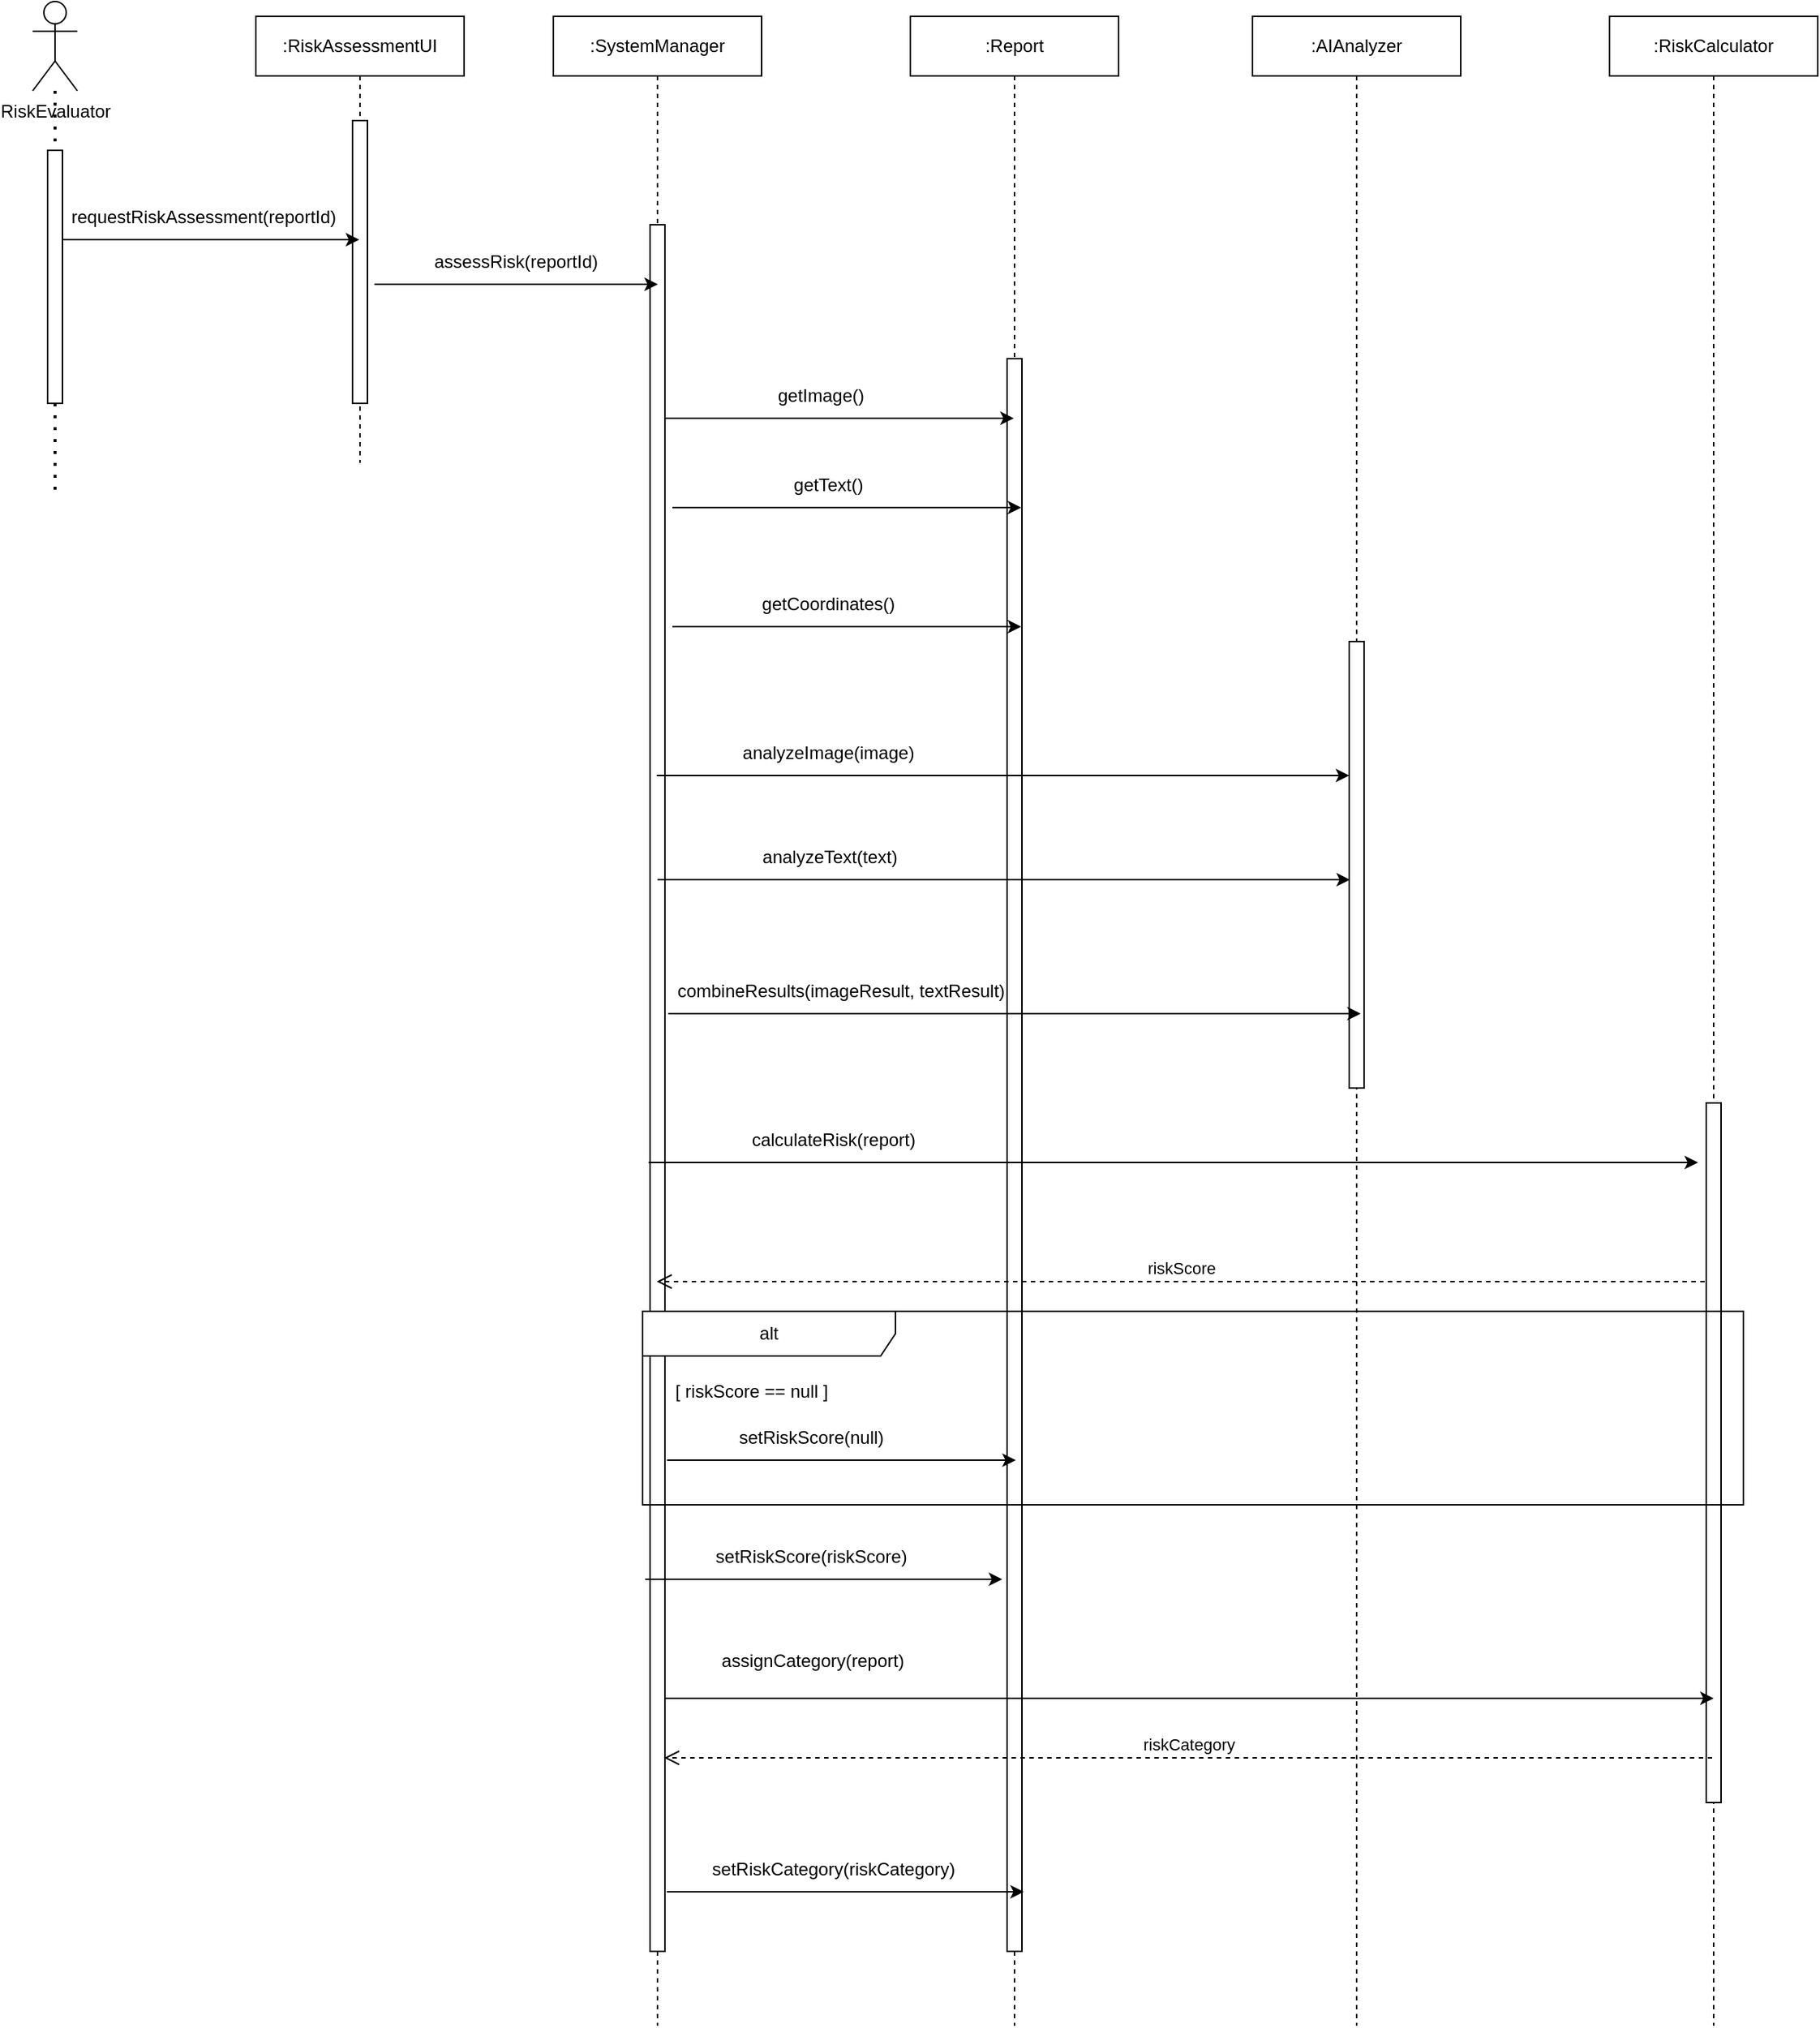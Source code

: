 <mxfile version="26.1.1">
  <diagram name="Page-1" id="2YBvvXClWsGukQMizWep">
    <mxGraphModel dx="1613" dy="776" grid="1" gridSize="10" guides="1" tooltips="1" connect="1" arrows="1" fold="1" page="1" pageScale="1000" pageWidth="850" pageHeight="1100" math="0" shadow="0">
      <root>
        <mxCell id="0" />
        <mxCell id="1" parent="0" />
        <mxCell id="aM9ryv3xv72pqoxQDRHE-1" value=":RiskAssessmentUI" style="shape=umlLifeline;perimeter=lifelinePerimeter;whiteSpace=wrap;html=1;container=0;dropTarget=0;collapsible=0;recursiveResize=0;outlineConnect=0;portConstraint=eastwest;newEdgeStyle={&quot;edgeStyle&quot;:&quot;elbowEdgeStyle&quot;,&quot;elbow&quot;:&quot;vertical&quot;,&quot;curved&quot;:0,&quot;rounded&quot;:0};" parent="1" vertex="1">
          <mxGeometry x="520" y="120" width="140" height="300" as="geometry" />
        </mxCell>
        <mxCell id="aM9ryv3xv72pqoxQDRHE-2" value="" style="html=1;points=[];perimeter=orthogonalPerimeter;outlineConnect=0;targetShapes=umlLifeline;portConstraint=eastwest;newEdgeStyle={&quot;edgeStyle&quot;:&quot;elbowEdgeStyle&quot;,&quot;elbow&quot;:&quot;vertical&quot;,&quot;curved&quot;:0,&quot;rounded&quot;:0};" parent="aM9ryv3xv72pqoxQDRHE-1" vertex="1">
          <mxGeometry x="65" y="70" width="10" height="190" as="geometry" />
        </mxCell>
        <mxCell id="1kxmyzHxg6QbUVGXGtfF-1" value="RiskEvaluator" style="shape=umlActor;verticalLabelPosition=bottom;verticalAlign=top;html=1;outlineConnect=0;" vertex="1" parent="1">
          <mxGeometry x="370" y="110" width="30" height="60" as="geometry" />
        </mxCell>
        <mxCell id="1kxmyzHxg6QbUVGXGtfF-2" value=":SystemManager&lt;span style=&quot;color: rgba(0, 0, 0, 0); font-family: monospace; font-size: 0px; text-align: start; text-wrap-mode: nowrap;&quot;&gt;%3CmxGraphModel%3E%3Croot%3E%3CmxCell%20id%3D%220%22%2F%3E%3CmxCell%20id%3D%221%22%20parent%3D%220%22%2F%3E%3CmxCell%20id%3D%222%22%20value%3D%22%3ARiskAssessmentUI%22%20style%3D%22shape%3DumlLifeline%3Bperimeter%3DlifelinePerimeter%3BwhiteSpace%3Dwrap%3Bhtml%3D1%3Bcontainer%3D0%3BdropTarget%3D0%3Bcollapsible%3D0%3BrecursiveResize%3D0%3BoutlineConnect%3D0%3BportConstraint%3Deastwest%3BnewEdgeStyle%3D%7B%26quot%3BedgeStyle%26quot%3B%3A%26quot%3BelbowEdgeStyle%26quot%3B%2C%26quot%3Belbow%26quot%3B%3A%26quot%3Bvertical%26quot%3B%2C%26quot%3Bcurved%26quot%3B%3A0%2C%26quot%3Brounded%26quot%3B%3A0%7D%3B%22%20vertex%3D%221%22%20parent%3D%221%22%3E%3CmxGeometry%20x%3D%22500%22%20y%3D%22120%22%20width%3D%22140%22%20height%3D%22300%22%20as%3D%22geometry%22%2F%3E%3C%2FmxCell%3E%3CmxCell%20id%3D%223%22%20value%3D%22%22%20style%3D%22html%3D1%3Bpoints%3D%5B%5D%3Bperimeter%3DorthogonalPerimeter%3BoutlineConnect%3D0%3BtargetShapes%3DumlLifeline%3BportConstraint%3Deastwest%3BnewEdgeStyle%3D%7B%26quot%3BedgeStyle%26quot%3B%3A%26quot%3BelbowEdgeStyle%26quot%3B%2C%26quot%3Belbow%26quot%3B%3A%26quot%3Bvertical%26quot%3B%2C%26quot%3Bcurved%26quot%3B%3A0%2C%26quot%3Brounded%26quot%3B%3A0%7D%3B%22%20vertex%3D%221%22%20parent%3D%222%22%3E%3CmxGeometry%20x%3D%2265%22%20y%3D%2270%22%20width%3D%2210%22%20height%3D%22190%22%20as%3D%22geometry%22%2F%3E%3C%2FmxCell%3E%3C%2Froot%3E%3C%2FmxGraphModel%3E&lt;/span&gt;" style="shape=umlLifeline;perimeter=lifelinePerimeter;whiteSpace=wrap;html=1;container=0;dropTarget=0;collapsible=0;recursiveResize=0;outlineConnect=0;portConstraint=eastwest;newEdgeStyle={&quot;edgeStyle&quot;:&quot;elbowEdgeStyle&quot;,&quot;elbow&quot;:&quot;vertical&quot;,&quot;curved&quot;:0,&quot;rounded&quot;:0};" vertex="1" parent="1">
          <mxGeometry x="720" y="120" width="140" height="1350" as="geometry" />
        </mxCell>
        <mxCell id="1kxmyzHxg6QbUVGXGtfF-3" value="" style="html=1;points=[];perimeter=orthogonalPerimeter;outlineConnect=0;targetShapes=umlLifeline;portConstraint=eastwest;newEdgeStyle={&quot;edgeStyle&quot;:&quot;elbowEdgeStyle&quot;,&quot;elbow&quot;:&quot;vertical&quot;,&quot;curved&quot;:0,&quot;rounded&quot;:0};" vertex="1" parent="1kxmyzHxg6QbUVGXGtfF-2">
          <mxGeometry x="65" y="140" width="10" height="1160" as="geometry" />
        </mxCell>
        <mxCell id="1kxmyzHxg6QbUVGXGtfF-4" value=":Report" style="shape=umlLifeline;perimeter=lifelinePerimeter;whiteSpace=wrap;html=1;container=0;dropTarget=0;collapsible=0;recursiveResize=0;outlineConnect=0;portConstraint=eastwest;newEdgeStyle={&quot;edgeStyle&quot;:&quot;elbowEdgeStyle&quot;,&quot;elbow&quot;:&quot;vertical&quot;,&quot;curved&quot;:0,&quot;rounded&quot;:0};" vertex="1" parent="1">
          <mxGeometry x="960" y="120" width="140" height="1350" as="geometry" />
        </mxCell>
        <mxCell id="1kxmyzHxg6QbUVGXGtfF-5" value="" style="html=1;points=[];perimeter=orthogonalPerimeter;outlineConnect=0;targetShapes=umlLifeline;portConstraint=eastwest;newEdgeStyle={&quot;edgeStyle&quot;:&quot;elbowEdgeStyle&quot;,&quot;elbow&quot;:&quot;vertical&quot;,&quot;curved&quot;:0,&quot;rounded&quot;:0};" vertex="1" parent="1kxmyzHxg6QbUVGXGtfF-4">
          <mxGeometry x="65" y="230" width="10" height="1070" as="geometry" />
        </mxCell>
        <mxCell id="1kxmyzHxg6QbUVGXGtfF-6" value=":AIAnalyzer" style="shape=umlLifeline;perimeter=lifelinePerimeter;whiteSpace=wrap;html=1;container=0;dropTarget=0;collapsible=0;recursiveResize=0;outlineConnect=0;portConstraint=eastwest;newEdgeStyle={&quot;edgeStyle&quot;:&quot;elbowEdgeStyle&quot;,&quot;elbow&quot;:&quot;vertical&quot;,&quot;curved&quot;:0,&quot;rounded&quot;:0};" vertex="1" parent="1">
          <mxGeometry x="1190" y="120" width="140" height="1350" as="geometry" />
        </mxCell>
        <mxCell id="1kxmyzHxg6QbUVGXGtfF-7" value="" style="html=1;points=[];perimeter=orthogonalPerimeter;outlineConnect=0;targetShapes=umlLifeline;portConstraint=eastwest;newEdgeStyle={&quot;edgeStyle&quot;:&quot;elbowEdgeStyle&quot;,&quot;elbow&quot;:&quot;vertical&quot;,&quot;curved&quot;:0,&quot;rounded&quot;:0};" vertex="1" parent="1kxmyzHxg6QbUVGXGtfF-6">
          <mxGeometry x="65" y="420" width="10" height="300" as="geometry" />
        </mxCell>
        <mxCell id="1kxmyzHxg6QbUVGXGtfF-8" value=":RiskCalculator" style="shape=umlLifeline;perimeter=lifelinePerimeter;whiteSpace=wrap;html=1;container=0;dropTarget=0;collapsible=0;recursiveResize=0;outlineConnect=0;portConstraint=eastwest;newEdgeStyle={&quot;edgeStyle&quot;:&quot;elbowEdgeStyle&quot;,&quot;elbow&quot;:&quot;vertical&quot;,&quot;curved&quot;:0,&quot;rounded&quot;:0};" vertex="1" parent="1">
          <mxGeometry x="1430" y="120" width="140" height="1350" as="geometry" />
        </mxCell>
        <mxCell id="1kxmyzHxg6QbUVGXGtfF-9" value="" style="html=1;points=[];perimeter=orthogonalPerimeter;outlineConnect=0;targetShapes=umlLifeline;portConstraint=eastwest;newEdgeStyle={&quot;edgeStyle&quot;:&quot;elbowEdgeStyle&quot;,&quot;elbow&quot;:&quot;vertical&quot;,&quot;curved&quot;:0,&quot;rounded&quot;:0};" vertex="1" parent="1kxmyzHxg6QbUVGXGtfF-8">
          <mxGeometry x="65" y="730" width="10" height="470" as="geometry" />
        </mxCell>
        <mxCell id="1kxmyzHxg6QbUVGXGtfF-12" value="" style="endArrow=none;dashed=1;html=1;dashPattern=1 3;strokeWidth=2;rounded=0;" edge="1" parent="1" source="1kxmyzHxg6QbUVGXGtfF-14">
          <mxGeometry width="50" height="50" relative="1" as="geometry">
            <mxPoint x="480" y="340" as="sourcePoint" />
            <mxPoint x="385" y="440" as="targetPoint" />
          </mxGeometry>
        </mxCell>
        <mxCell id="1kxmyzHxg6QbUVGXGtfF-13" value="" style="endArrow=classic;html=1;rounded=0;" edge="1" parent="1" target="aM9ryv3xv72pqoxQDRHE-1">
          <mxGeometry width="50" height="50" relative="1" as="geometry">
            <mxPoint x="390" y="270" as="sourcePoint" />
            <mxPoint x="650" y="310" as="targetPoint" />
          </mxGeometry>
        </mxCell>
        <mxCell id="1kxmyzHxg6QbUVGXGtfF-15" value="" style="endArrow=none;dashed=1;html=1;dashPattern=1 3;strokeWidth=2;rounded=0;" edge="1" parent="1" source="1kxmyzHxg6QbUVGXGtfF-1" target="1kxmyzHxg6QbUVGXGtfF-14">
          <mxGeometry width="50" height="50" relative="1" as="geometry">
            <mxPoint x="385" y="170" as="sourcePoint" />
            <mxPoint x="385" y="1254.8" as="targetPoint" />
          </mxGeometry>
        </mxCell>
        <mxCell id="1kxmyzHxg6QbUVGXGtfF-14" value="" style="html=1;points=[];perimeter=orthogonalPerimeter;outlineConnect=0;targetShapes=umlLifeline;portConstraint=eastwest;newEdgeStyle={&quot;edgeStyle&quot;:&quot;elbowEdgeStyle&quot;,&quot;elbow&quot;:&quot;vertical&quot;,&quot;curved&quot;:0,&quot;rounded&quot;:0};" vertex="1" parent="1">
          <mxGeometry x="380" y="210" width="10" height="170" as="geometry" />
        </mxCell>
        <mxCell id="1kxmyzHxg6QbUVGXGtfF-16" value="requestRiskAssessment(reportId)" style="text;html=1;align=center;verticalAlign=middle;whiteSpace=wrap;rounded=0;" vertex="1" parent="1">
          <mxGeometry x="400" y="240" width="170" height="30" as="geometry" />
        </mxCell>
        <mxCell id="1kxmyzHxg6QbUVGXGtfF-17" value="" style="endArrow=classic;html=1;rounded=0;" edge="1" parent="1">
          <mxGeometry width="50" height="50" relative="1" as="geometry">
            <mxPoint x="599.75" y="300" as="sourcePoint" />
            <mxPoint x="790.25" y="300" as="targetPoint" />
          </mxGeometry>
        </mxCell>
        <mxCell id="1kxmyzHxg6QbUVGXGtfF-18" value="assessRisk(reportId)" style="text;html=1;align=center;verticalAlign=middle;whiteSpace=wrap;rounded=0;" vertex="1" parent="1">
          <mxGeometry x="610" y="270" width="170" height="30" as="geometry" />
        </mxCell>
        <mxCell id="1kxmyzHxg6QbUVGXGtfF-19" value="" style="endArrow=classic;html=1;rounded=0;" edge="1" parent="1">
          <mxGeometry width="50" height="50" relative="1" as="geometry">
            <mxPoint x="795" y="390" as="sourcePoint" />
            <mxPoint x="1029.5" y="390" as="targetPoint" />
          </mxGeometry>
        </mxCell>
        <mxCell id="1kxmyzHxg6QbUVGXGtfF-21" value="getImage()" style="text;html=1;align=center;verticalAlign=middle;whiteSpace=wrap;rounded=0;" vertex="1" parent="1">
          <mxGeometry x="840" y="360" width="120" height="30" as="geometry" />
        </mxCell>
        <mxCell id="1kxmyzHxg6QbUVGXGtfF-22" value="" style="endArrow=classic;html=1;rounded=0;" edge="1" parent="1">
          <mxGeometry width="50" height="50" relative="1" as="geometry">
            <mxPoint x="800" y="450" as="sourcePoint" />
            <mxPoint x="1034.5" y="450" as="targetPoint" />
          </mxGeometry>
        </mxCell>
        <mxCell id="1kxmyzHxg6QbUVGXGtfF-23" value="getText()" style="text;html=1;align=center;verticalAlign=middle;whiteSpace=wrap;rounded=0;" vertex="1" parent="1">
          <mxGeometry x="845" y="420" width="120" height="30" as="geometry" />
        </mxCell>
        <mxCell id="1kxmyzHxg6QbUVGXGtfF-24" value="" style="endArrow=classic;html=1;rounded=0;" edge="1" parent="1">
          <mxGeometry width="50" height="50" relative="1" as="geometry">
            <mxPoint x="800" y="530" as="sourcePoint" />
            <mxPoint x="1034.5" y="530" as="targetPoint" />
          </mxGeometry>
        </mxCell>
        <mxCell id="1kxmyzHxg6QbUVGXGtfF-25" value="getCoordinates()" style="text;html=1;align=center;verticalAlign=middle;whiteSpace=wrap;rounded=0;" vertex="1" parent="1">
          <mxGeometry x="845" y="500" width="120" height="30" as="geometry" />
        </mxCell>
        <mxCell id="1kxmyzHxg6QbUVGXGtfF-26" value="" style="endArrow=classic;html=1;rounded=0;" edge="1" parent="1">
          <mxGeometry width="50" height="50" relative="1" as="geometry">
            <mxPoint x="789.5" y="630" as="sourcePoint" />
            <mxPoint x="1255" y="630" as="targetPoint" />
          </mxGeometry>
        </mxCell>
        <mxCell id="1kxmyzHxg6QbUVGXGtfF-28" value="analyzeImage(image)" style="text;html=1;align=center;verticalAlign=middle;whiteSpace=wrap;rounded=0;" vertex="1" parent="1">
          <mxGeometry x="845" y="600" width="120" height="30" as="geometry" />
        </mxCell>
        <mxCell id="1kxmyzHxg6QbUVGXGtfF-29" value="" style="endArrow=classic;html=1;rounded=0;" edge="1" parent="1">
          <mxGeometry width="50" height="50" relative="1" as="geometry">
            <mxPoint x="790" y="700" as="sourcePoint" />
            <mxPoint x="1255.5" y="700" as="targetPoint" />
          </mxGeometry>
        </mxCell>
        <mxCell id="1kxmyzHxg6QbUVGXGtfF-30" value="analyzeText(text)" style="text;html=1;align=center;verticalAlign=middle;whiteSpace=wrap;rounded=0;" vertex="1" parent="1">
          <mxGeometry x="845.5" y="670" width="120" height="30" as="geometry" />
        </mxCell>
        <mxCell id="1kxmyzHxg6QbUVGXGtfF-31" value="" style="endArrow=classic;html=1;rounded=0;" edge="1" parent="1">
          <mxGeometry width="50" height="50" relative="1" as="geometry">
            <mxPoint x="797.25" y="790" as="sourcePoint" />
            <mxPoint x="1262.75" y="790" as="targetPoint" />
          </mxGeometry>
        </mxCell>
        <mxCell id="1kxmyzHxg6QbUVGXGtfF-32" value="combineResults(imageResult, textResult)" style="text;html=1;align=center;verticalAlign=middle;whiteSpace=wrap;rounded=0;" vertex="1" parent="1">
          <mxGeometry x="800" y="760" width="227.25" height="30" as="geometry" />
        </mxCell>
        <mxCell id="1kxmyzHxg6QbUVGXGtfF-35" value="" style="endArrow=classic;html=1;rounded=0;" edge="1" parent="1">
          <mxGeometry width="50" height="50" relative="1" as="geometry">
            <mxPoint x="784" y="890" as="sourcePoint" />
            <mxPoint x="1489.5" y="890" as="targetPoint" />
          </mxGeometry>
        </mxCell>
        <mxCell id="1kxmyzHxg6QbUVGXGtfF-36" value="calculateRisk(report)" style="text;html=1;align=center;verticalAlign=middle;whiteSpace=wrap;rounded=0;" vertex="1" parent="1">
          <mxGeometry x="794.5" y="860" width="227.25" height="30" as="geometry" />
        </mxCell>
        <mxCell id="1kxmyzHxg6QbUVGXGtfF-37" value="riskScore" style="html=1;verticalAlign=bottom;endArrow=open;dashed=1;endSize=8;curved=0;rounded=0;" edge="1" parent="1">
          <mxGeometry relative="1" as="geometry">
            <mxPoint x="1494" y="970" as="sourcePoint" />
            <mxPoint x="789.5" y="970" as="targetPoint" />
          </mxGeometry>
        </mxCell>
        <mxCell id="1kxmyzHxg6QbUVGXGtfF-38" value="" style="endArrow=classic;html=1;rounded=0;" edge="1" parent="1">
          <mxGeometry width="50" height="50" relative="1" as="geometry">
            <mxPoint x="781.75" y="1170" as="sourcePoint" />
            <mxPoint x="1021.75" y="1170" as="targetPoint" />
          </mxGeometry>
        </mxCell>
        <mxCell id="1kxmyzHxg6QbUVGXGtfF-40" value="setRiskScore(riskScore)" style="text;html=1;align=center;verticalAlign=middle;whiteSpace=wrap;rounded=0;" vertex="1" parent="1">
          <mxGeometry x="780" y="1140" width="227.25" height="30" as="geometry" />
        </mxCell>
        <mxCell id="1kxmyzHxg6QbUVGXGtfF-41" value="" style="endArrow=classic;html=1;rounded=0;" edge="1" parent="1">
          <mxGeometry width="50" height="50" relative="1" as="geometry">
            <mxPoint x="794.5" y="1250" as="sourcePoint" />
            <mxPoint x="1500" y="1250" as="targetPoint" />
          </mxGeometry>
        </mxCell>
        <mxCell id="1kxmyzHxg6QbUVGXGtfF-42" value="assignCategory(report)" style="text;html=1;align=center;verticalAlign=middle;whiteSpace=wrap;rounded=0;" vertex="1" parent="1">
          <mxGeometry x="780.88" y="1210" width="227.25" height="30" as="geometry" />
        </mxCell>
        <mxCell id="1kxmyzHxg6QbUVGXGtfF-43" value="riskCategory" style="html=1;verticalAlign=bottom;endArrow=open;dashed=1;endSize=8;curved=0;rounded=0;" edge="1" parent="1">
          <mxGeometry relative="1" as="geometry">
            <mxPoint x="1499" y="1290" as="sourcePoint" />
            <mxPoint x="794.5" y="1290" as="targetPoint" />
          </mxGeometry>
        </mxCell>
        <mxCell id="1kxmyzHxg6QbUVGXGtfF-44" value="" style="endArrow=classic;html=1;rounded=0;" edge="1" parent="1">
          <mxGeometry width="50" height="50" relative="1" as="geometry">
            <mxPoint x="796.25" y="1380" as="sourcePoint" />
            <mxPoint x="1036.25" y="1380" as="targetPoint" />
          </mxGeometry>
        </mxCell>
        <mxCell id="1kxmyzHxg6QbUVGXGtfF-45" value="setRiskCategory(riskCategory)" style="text;html=1;align=center;verticalAlign=middle;whiteSpace=wrap;rounded=0;" vertex="1" parent="1">
          <mxGeometry x="794.5" y="1350" width="227.25" height="30" as="geometry" />
        </mxCell>
        <mxCell id="1kxmyzHxg6QbUVGXGtfF-47" value="alt" style="shape=umlFrame;whiteSpace=wrap;html=1;pointerEvents=0;recursiveResize=0;container=1;collapsible=0;width=170;" vertex="1" parent="1">
          <mxGeometry x="780" y="990" width="740" height="130" as="geometry" />
        </mxCell>
        <mxCell id="1kxmyzHxg6QbUVGXGtfF-48" value="&lt;div&gt;[ riskScore == null ]&lt;/div&gt;&lt;div&gt;&lt;br&gt;&lt;/div&gt;" style="text;html=1;" vertex="1" parent="1kxmyzHxg6QbUVGXGtfF-47">
          <mxGeometry width="100" height="20" relative="1" as="geometry">
            <mxPoint x="20" y="40" as="offset" />
          </mxGeometry>
        </mxCell>
        <mxCell id="1kxmyzHxg6QbUVGXGtfF-50" value="" style="endArrow=classic;html=1;rounded=0;" edge="1" parent="1kxmyzHxg6QbUVGXGtfF-47">
          <mxGeometry width="50" height="50" relative="1" as="geometry">
            <mxPoint x="16.37" y="100" as="sourcePoint" />
            <mxPoint x="250.87" y="100" as="targetPoint" />
          </mxGeometry>
        </mxCell>
        <mxCell id="1kxmyzHxg6QbUVGXGtfF-53" value="setRiskScore(null)" style="text;html=1;align=center;verticalAlign=middle;whiteSpace=wrap;rounded=0;" vertex="1" parent="1kxmyzHxg6QbUVGXGtfF-47">
          <mxGeometry y="70" width="227.25" height="30" as="geometry" />
        </mxCell>
      </root>
    </mxGraphModel>
  </diagram>
</mxfile>
